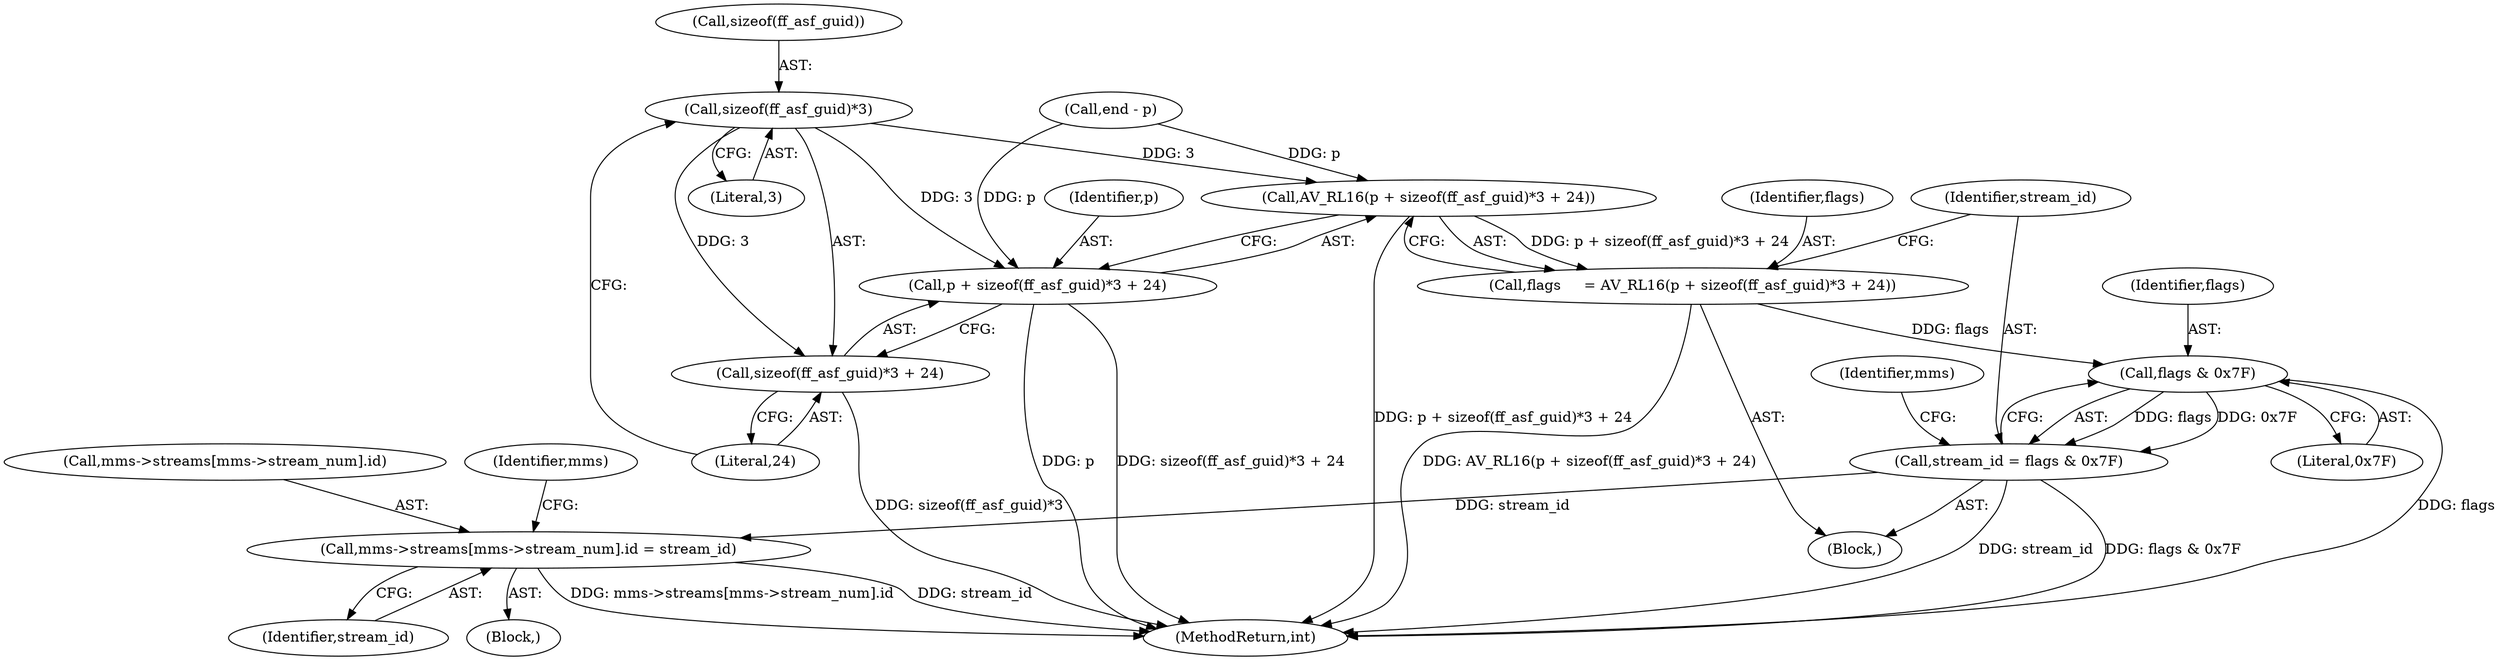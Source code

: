 digraph "0_FFmpeg_cced03dd667a5df6df8fd40d8de0bff477ee02e8@API" {
"1000298" [label="(Call,sizeof(ff_asf_guid)*3)"];
"1000294" [label="(Call,AV_RL16(p + sizeof(ff_asf_guid)*3 + 24))"];
"1000292" [label="(Call,flags     = AV_RL16(p + sizeof(ff_asf_guid)*3 + 24))"];
"1000305" [label="(Call,flags & 0x7F)"];
"1000303" [label="(Call,stream_id = flags & 0x7F)"];
"1000356" [label="(Call,mms->streams[mms->stream_num].id = stream_id)"];
"1000295" [label="(Call,p + sizeof(ff_asf_guid)*3 + 24)"];
"1000297" [label="(Call,sizeof(ff_asf_guid)*3 + 24)"];
"1000307" [label="(Literal,0x7F)"];
"1000312" [label="(Identifier,mms)"];
"1000302" [label="(Literal,24)"];
"1000291" [label="(Block,)"];
"1000303" [label="(Call,stream_id = flags & 0x7F)"];
"1000299" [label="(Call,sizeof(ff_asf_guid))"];
"1000298" [label="(Call,sizeof(ff_asf_guid)*3)"];
"1000297" [label="(Call,sizeof(ff_asf_guid)*3 + 24)"];
"1000295" [label="(Call,p + sizeof(ff_asf_guid)*3 + 24)"];
"1000356" [label="(Call,mms->streams[mms->stream_num].id = stream_id)"];
"1000369" [label="(Identifier,mms)"];
"1000293" [label="(Identifier,flags)"];
"1000304" [label="(Identifier,stream_id)"];
"1000301" [label="(Literal,3)"];
"1000306" [label="(Identifier,flags)"];
"1000366" [label="(Identifier,stream_id)"];
"1000282" [label="(Call,end - p)"];
"1000294" [label="(Call,AV_RL16(p + sizeof(ff_asf_guid)*3 + 24))"];
"1000524" [label="(MethodReturn,int)"];
"1000296" [label="(Identifier,p)"];
"1000357" [label="(Call,mms->streams[mms->stream_num].id)"];
"1000292" [label="(Call,flags     = AV_RL16(p + sizeof(ff_asf_guid)*3 + 24))"];
"1000305" [label="(Call,flags & 0x7F)"];
"1000327" [label="(Block,)"];
"1000298" -> "1000297"  [label="AST: "];
"1000298" -> "1000301"  [label="CFG: "];
"1000299" -> "1000298"  [label="AST: "];
"1000301" -> "1000298"  [label="AST: "];
"1000302" -> "1000298"  [label="CFG: "];
"1000298" -> "1000294"  [label="DDG: 3"];
"1000298" -> "1000295"  [label="DDG: 3"];
"1000298" -> "1000297"  [label="DDG: 3"];
"1000294" -> "1000292"  [label="AST: "];
"1000294" -> "1000295"  [label="CFG: "];
"1000295" -> "1000294"  [label="AST: "];
"1000292" -> "1000294"  [label="CFG: "];
"1000294" -> "1000524"  [label="DDG: p + sizeof(ff_asf_guid)*3 + 24"];
"1000294" -> "1000292"  [label="DDG: p + sizeof(ff_asf_guid)*3 + 24"];
"1000282" -> "1000294"  [label="DDG: p"];
"1000292" -> "1000291"  [label="AST: "];
"1000293" -> "1000292"  [label="AST: "];
"1000304" -> "1000292"  [label="CFG: "];
"1000292" -> "1000524"  [label="DDG: AV_RL16(p + sizeof(ff_asf_guid)*3 + 24)"];
"1000292" -> "1000305"  [label="DDG: flags"];
"1000305" -> "1000303"  [label="AST: "];
"1000305" -> "1000307"  [label="CFG: "];
"1000306" -> "1000305"  [label="AST: "];
"1000307" -> "1000305"  [label="AST: "];
"1000303" -> "1000305"  [label="CFG: "];
"1000305" -> "1000524"  [label="DDG: flags"];
"1000305" -> "1000303"  [label="DDG: flags"];
"1000305" -> "1000303"  [label="DDG: 0x7F"];
"1000303" -> "1000291"  [label="AST: "];
"1000304" -> "1000303"  [label="AST: "];
"1000312" -> "1000303"  [label="CFG: "];
"1000303" -> "1000524"  [label="DDG: stream_id"];
"1000303" -> "1000524"  [label="DDG: flags & 0x7F"];
"1000303" -> "1000356"  [label="DDG: stream_id"];
"1000356" -> "1000327"  [label="AST: "];
"1000356" -> "1000366"  [label="CFG: "];
"1000357" -> "1000356"  [label="AST: "];
"1000366" -> "1000356"  [label="AST: "];
"1000369" -> "1000356"  [label="CFG: "];
"1000356" -> "1000524"  [label="DDG: mms->streams[mms->stream_num].id"];
"1000356" -> "1000524"  [label="DDG: stream_id"];
"1000295" -> "1000297"  [label="CFG: "];
"1000296" -> "1000295"  [label="AST: "];
"1000297" -> "1000295"  [label="AST: "];
"1000295" -> "1000524"  [label="DDG: p"];
"1000295" -> "1000524"  [label="DDG: sizeof(ff_asf_guid)*3 + 24"];
"1000282" -> "1000295"  [label="DDG: p"];
"1000297" -> "1000302"  [label="CFG: "];
"1000302" -> "1000297"  [label="AST: "];
"1000297" -> "1000524"  [label="DDG: sizeof(ff_asf_guid)*3"];
}
